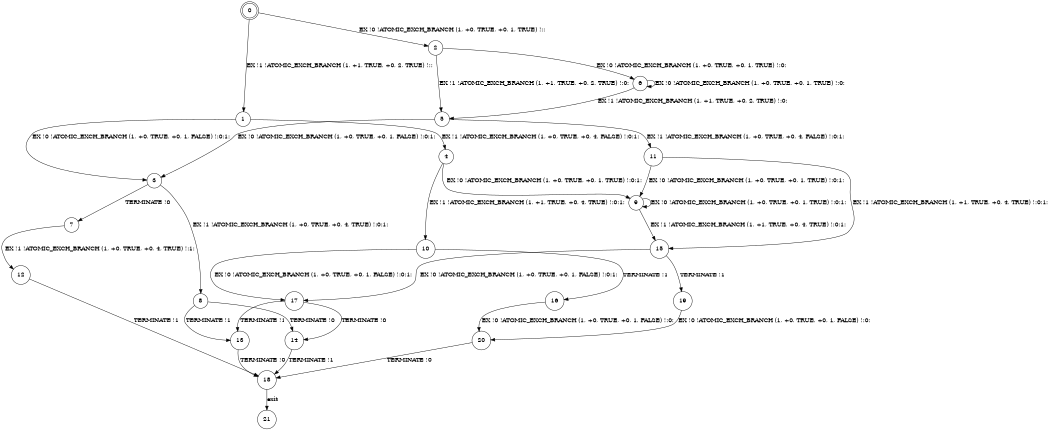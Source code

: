 digraph BCG {
size = "7, 10.5";
center = TRUE;
node [shape = circle];
0 [peripheries = 2];
0 -> 1 [label = "EX !1 !ATOMIC_EXCH_BRANCH (1, +1, TRUE, +0, 2, TRUE) !::"];
0 -> 2 [label = "EX !0 !ATOMIC_EXCH_BRANCH (1, +0, TRUE, +0, 1, TRUE) !::"];
1 -> 3 [label = "EX !0 !ATOMIC_EXCH_BRANCH (1, +0, TRUE, +0, 1, FALSE) !:0:1:"];
1 -> 4 [label = "EX !1 !ATOMIC_EXCH_BRANCH (1, +0, TRUE, +0, 4, FALSE) !:0:1:"];
2 -> 5 [label = "EX !1 !ATOMIC_EXCH_BRANCH (1, +1, TRUE, +0, 2, TRUE) !:0:"];
2 -> 6 [label = "EX !0 !ATOMIC_EXCH_BRANCH (1, +0, TRUE, +0, 1, TRUE) !:0:"];
3 -> 7 [label = "TERMINATE !0"];
3 -> 8 [label = "EX !1 !ATOMIC_EXCH_BRANCH (1, +0, TRUE, +0, 4, TRUE) !:0:1:"];
4 -> 9 [label = "EX !0 !ATOMIC_EXCH_BRANCH (1, +0, TRUE, +0, 1, TRUE) !:0:1:"];
4 -> 10 [label = "EX !1 !ATOMIC_EXCH_BRANCH (1, +1, TRUE, +0, 4, TRUE) !:0:1:"];
5 -> 11 [label = "EX !1 !ATOMIC_EXCH_BRANCH (1, +0, TRUE, +0, 4, FALSE) !:0:1:"];
5 -> 3 [label = "EX !0 !ATOMIC_EXCH_BRANCH (1, +0, TRUE, +0, 1, FALSE) !:0:1:"];
6 -> 5 [label = "EX !1 !ATOMIC_EXCH_BRANCH (1, +1, TRUE, +0, 2, TRUE) !:0:"];
6 -> 6 [label = "EX !0 !ATOMIC_EXCH_BRANCH (1, +0, TRUE, +0, 1, TRUE) !:0:"];
7 -> 12 [label = "EX !1 !ATOMIC_EXCH_BRANCH (1, +0, TRUE, +0, 4, TRUE) !:1:"];
8 -> 13 [label = "TERMINATE !1"];
8 -> 14 [label = "TERMINATE !0"];
9 -> 15 [label = "EX !1 !ATOMIC_EXCH_BRANCH (1, +1, TRUE, +0, 4, TRUE) !:0:1:"];
9 -> 9 [label = "EX !0 !ATOMIC_EXCH_BRANCH (1, +0, TRUE, +0, 1, TRUE) !:0:1:"];
10 -> 16 [label = "TERMINATE !1"];
10 -> 17 [label = "EX !0 !ATOMIC_EXCH_BRANCH (1, +0, TRUE, +0, 1, FALSE) !:0:1:"];
11 -> 15 [label = "EX !1 !ATOMIC_EXCH_BRANCH (1, +1, TRUE, +0, 4, TRUE) !:0:1:"];
11 -> 9 [label = "EX !0 !ATOMIC_EXCH_BRANCH (1, +0, TRUE, +0, 1, TRUE) !:0:1:"];
12 -> 18 [label = "TERMINATE !1"];
13 -> 18 [label = "TERMINATE !0"];
14 -> 18 [label = "TERMINATE !1"];
15 -> 19 [label = "TERMINATE !1"];
15 -> 17 [label = "EX !0 !ATOMIC_EXCH_BRANCH (1, +0, TRUE, +0, 1, FALSE) !:0:1:"];
16 -> 20 [label = "EX !0 !ATOMIC_EXCH_BRANCH (1, +0, TRUE, +0, 1, FALSE) !:0:"];
17 -> 13 [label = "TERMINATE !1"];
17 -> 14 [label = "TERMINATE !0"];
18 -> 21 [label = "exit"];
19 -> 20 [label = "EX !0 !ATOMIC_EXCH_BRANCH (1, +0, TRUE, +0, 1, FALSE) !:0:"];
20 -> 18 [label = "TERMINATE !0"];
}
